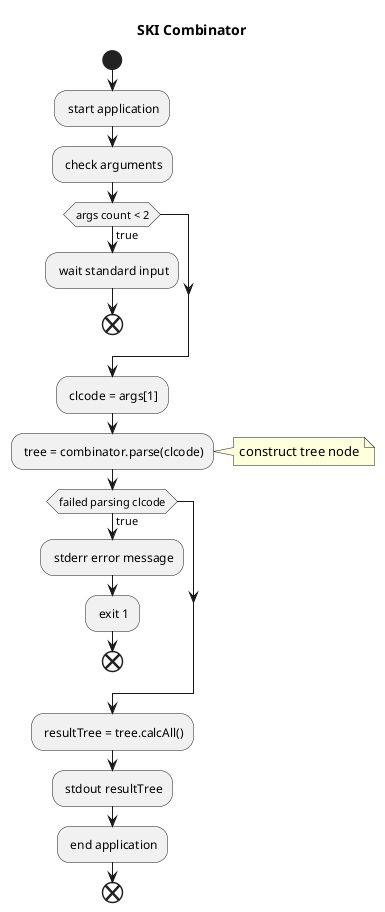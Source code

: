 @startuml

title SKI Combinator

start

: start application;

: check arguments;
if (args count < 2) then (true)
  : wait standard input;
  end
endif

: clcode = args[1];
: tree = combinator.parse(clcode);
note right
  construct tree node
end note
if (failed parsing clcode) then (true)
  : stderr error message;
  : exit 1;
  end
endif
: resultTree = tree.calcAll();

: stdout resultTree;

: end application;

end

@enduml
